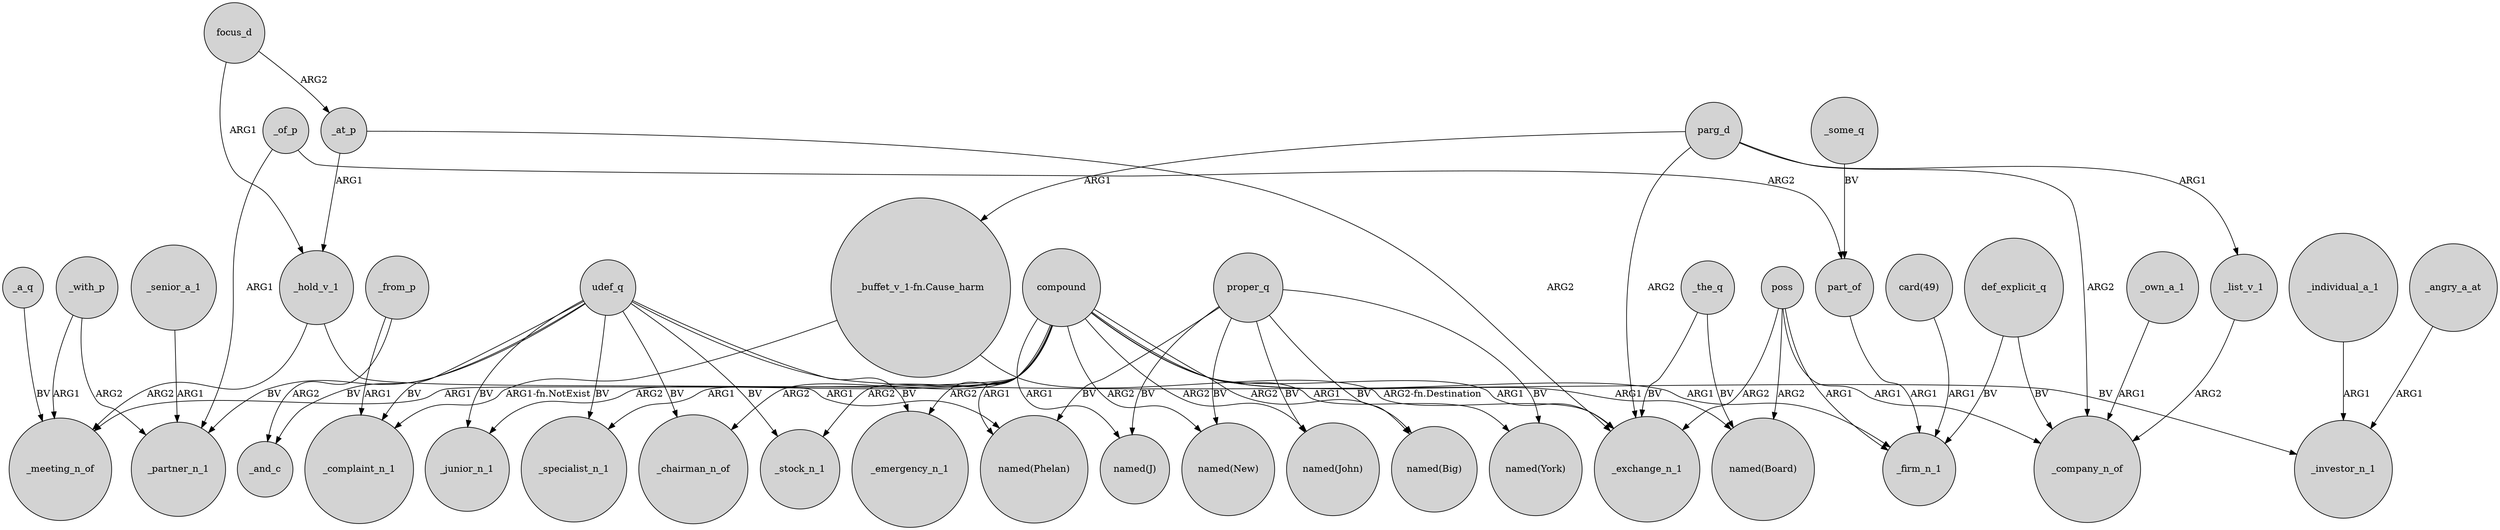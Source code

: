 digraph {
	node [shape=circle style=filled]
	udef_q -> _complaint_n_1 [label=BV]
	compound -> "named(John)" [label=ARG2]
	_at_p -> _hold_v_1 [label=ARG1]
	compound -> _emergency_n_1 [label=ARG2]
	_the_q -> "named(Board)" [label=BV]
	focus_d -> _hold_v_1 [label=ARG1]
	udef_q -> _specialist_n_1 [label=BV]
	parg_d -> _exchange_n_1 [label=ARG2]
	compound -> "named(New)" [label=ARG2]
	udef_q -> _investor_n_1 [label=BV]
	proper_q -> "named(New)" [label=BV]
	_hold_v_1 -> _meeting_n_of [label=ARG2]
	compound -> _specialist_n_1 [label=ARG1]
	_own_a_1 -> _company_n_of [label=ARG1]
	parg_d -> "_buffet_v_1-fn.Cause_harm" [label=ARG1]
	parg_d -> _list_v_1 [label=ARG1]
	proper_q -> "named(J)" [label=BV]
	part_of -> _firm_n_1 [label=ARG1]
	udef_q -> _partner_n_1 [label=BV]
	poss -> "named(Board)" [label=ARG2]
	focus_d -> _at_p [label=ARG2]
	_a_q -> _meeting_n_of [label=BV]
	udef_q -> _chairman_n_of [label=BV]
	_from_p -> _complaint_n_1 [label=ARG1]
	udef_q -> _junior_n_1 [label=BV]
	compound -> _meeting_n_of [label=ARG1]
	compound -> _stock_n_1 [label=ARG2]
	_at_p -> _exchange_n_1 [label=ARG2]
	def_explicit_q -> _company_n_of [label=BV]
	compound -> _junior_n_1 [label=ARG2]
	_of_p -> part_of [label=ARG2]
	_some_q -> part_of [label=BV]
	compound -> "named(Board)" [label=ARG1]
	udef_q -> _stock_n_1 [label=BV]
	compound -> "named(York)" [label=ARG1]
	compound -> _chairman_n_of [label=ARG2]
	_senior_a_1 -> _partner_n_1 [label=ARG1]
	_hold_v_1 -> "named(Phelan)" [label=ARG1]
	_individual_a_1 -> _investor_n_1 [label=ARG1]
	compound -> _exchange_n_1 [label=ARG1]
	_list_v_1 -> _company_n_of [label=ARG2]
	_with_p -> _meeting_n_of [label=ARG1]
	udef_q -> _emergency_n_1 [label=BV]
	parg_d -> _company_n_of [label=ARG2]
	def_explicit_q -> _firm_n_1 [label=BV]
	"card(49)" -> _firm_n_1 [label=ARG1]
	compound -> "named(Phelan)" [label=ARG1]
	compound -> _firm_n_1 [label=ARG1]
	poss -> _exchange_n_1 [label=ARG2]
	poss -> _firm_n_1 [label=ARG1]
	_with_p -> _partner_n_1 [label=ARG2]
	_of_p -> _partner_n_1 [label=ARG1]
	_angry_a_at -> _investor_n_1 [label=ARG1]
	proper_q -> "named(Phelan)" [label=BV]
	"_buffet_v_1-fn.Cause_harm" -> _complaint_n_1 [label="ARG1-fn.NotExist"]
	poss -> _company_n_of [label=ARG1]
	_from_p -> _and_c [label=ARG2]
	proper_q -> "named(York)" [label=BV]
	udef_q -> _and_c [label=BV]
	proper_q -> "named(John)" [label=BV]
	compound -> "named(Big)" [label=ARG2]
	_the_q -> _exchange_n_1 [label=BV]
	compound -> "named(J)" [label=ARG1]
	"_buffet_v_1-fn.Cause_harm" -> _exchange_n_1 [label="ARG2-fn.Destination"]
	proper_q -> "named(Big)" [label=BV]
}
